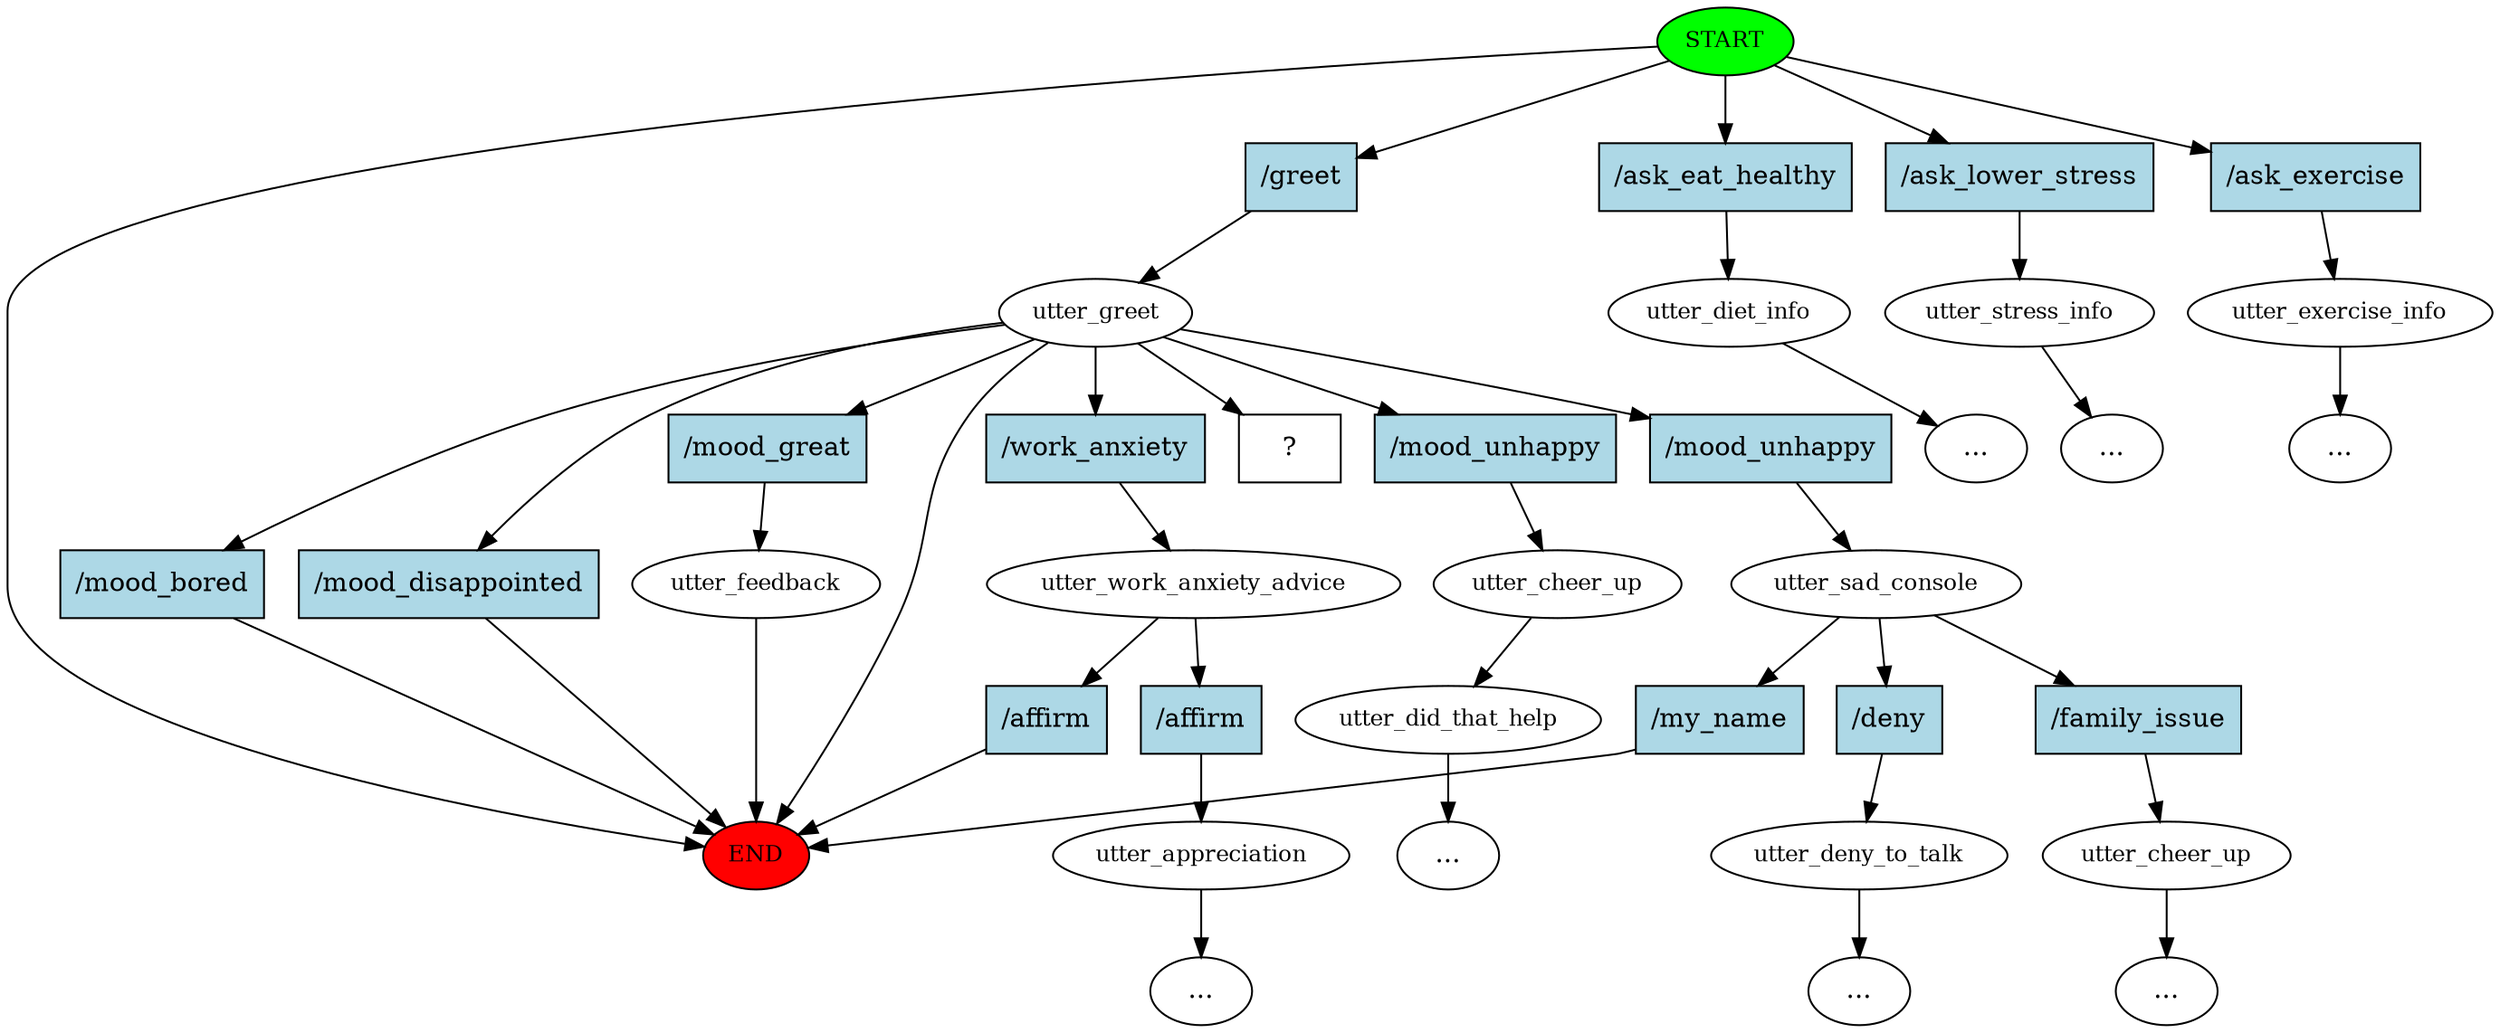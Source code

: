 digraph  {
0 [class="start active", fillcolor=green, fontsize=12, label=START, style=filled];
"-1" [class=end, fillcolor=red, fontsize=12, label=END, style=filled];
1 [class=active, fontsize=12, label=utter_greet];
2 [class="", fontsize=12, label=utter_sad_console];
3 [class="", fontsize=12, label=utter_deny_to_talk];
"-3" [class=ellipsis, label="..."];
5 [class="", fontsize=12, label=utter_feedback];
10 [class="", fontsize=12, label=utter_cheer_up];
"-4" [class=ellipsis, label="..."];
15 [class="", fontsize=12, label=utter_cheer_up];
16 [class="", fontsize=12, label=utter_did_that_help];
"-6" [class=ellipsis, label="..."];
20 [class="", fontsize=12, label=utter_diet_info];
"-7" [class=ellipsis, label="..."];
21 [class="", fontsize=12, label=utter_stress_info];
"-8" [class=ellipsis, label="..."];
22 [class="", fontsize=12, label=utter_exercise_info];
"-9" [class=ellipsis, label="..."];
24 [class="", fontsize=12, label=utter_work_anxiety_advice];
27 [class="", fontsize=12, label=utter_appreciation];
"-10" [class=ellipsis, label="..."];
29 [class="intent dashed active", label="  ?  ", shape=rect];
30 [class="intent active", fillcolor=lightblue, label="/greet", shape=rect, style=filled];
31 [class=intent, fillcolor=lightblue, label="/ask_eat_healthy", shape=rect, style=filled];
32 [class=intent, fillcolor=lightblue, label="/ask_lower_stress", shape=rect, style=filled];
33 [class=intent, fillcolor=lightblue, label="/ask_exercise", shape=rect, style=filled];
34 [class=intent, fillcolor=lightblue, label="/mood_unhappy", shape=rect, style=filled];
35 [class=intent, fillcolor=lightblue, label="/mood_great", shape=rect, style=filled];
36 [class=intent, fillcolor=lightblue, label="/mood_bored", shape=rect, style=filled];
37 [class=intent, fillcolor=lightblue, label="/mood_disappointed", shape=rect, style=filled];
38 [class=intent, fillcolor=lightblue, label="/mood_unhappy", shape=rect, style=filled];
39 [class=intent, fillcolor=lightblue, label="/work_anxiety", shape=rect, style=filled];
40 [class=intent, fillcolor=lightblue, label="/deny", shape=rect, style=filled];
41 [class=intent, fillcolor=lightblue, label="/my_name", shape=rect, style=filled];
42 [class=intent, fillcolor=lightblue, label="/family_issue", shape=rect, style=filled];
43 [class=intent, fillcolor=lightblue, label="/affirm", shape=rect, style=filled];
44 [class=intent, fillcolor=lightblue, label="/affirm", shape=rect, style=filled];
0 -> "-1"  [class="", key=NONE, label=""];
0 -> 30  [class=active, key=0];
0 -> 31  [class="", key=0];
0 -> 32  [class="", key=0];
0 -> 33  [class="", key=0];
1 -> "-1"  [class="", key=NONE, label=""];
1 -> 29  [class=active, key=NONE, label=""];
1 -> 34  [class="", key=0];
1 -> 35  [class="", key=0];
1 -> 36  [class="", key=0];
1 -> 37  [class="", key=0];
1 -> 38  [class="", key=0];
1 -> 39  [class="", key=0];
2 -> 40  [class="", key=0];
2 -> 41  [class="", key=0];
2 -> 42  [class="", key=0];
3 -> "-3"  [class="", key=NONE, label=""];
5 -> "-1"  [class="", key=NONE, label=""];
10 -> "-4"  [class="", key=NONE, label=""];
15 -> 16  [class="", key=NONE, label=""];
16 -> "-6"  [class="", key=NONE, label=""];
20 -> "-7"  [class="", key=NONE, label=""];
21 -> "-8"  [class="", key=NONE, label=""];
22 -> "-9"  [class="", key=NONE, label=""];
24 -> 43  [class="", key=0];
24 -> 44  [class="", key=0];
27 -> "-10"  [class="", key=NONE, label=""];
30 -> 1  [class=active, key=0];
31 -> 20  [class="", key=0];
32 -> 21  [class="", key=0];
33 -> 22  [class="", key=0];
34 -> 2  [class="", key=0];
35 -> 5  [class="", key=0];
36 -> "-1"  [class="", key=0];
37 -> "-1"  [class="", key=0];
38 -> 15  [class="", key=0];
39 -> 24  [class="", key=0];
40 -> 3  [class="", key=0];
41 -> "-1"  [class="", key=0];
42 -> 10  [class="", key=0];
43 -> "-1"  [class="", key=0];
44 -> 27  [class="", key=0];
}
